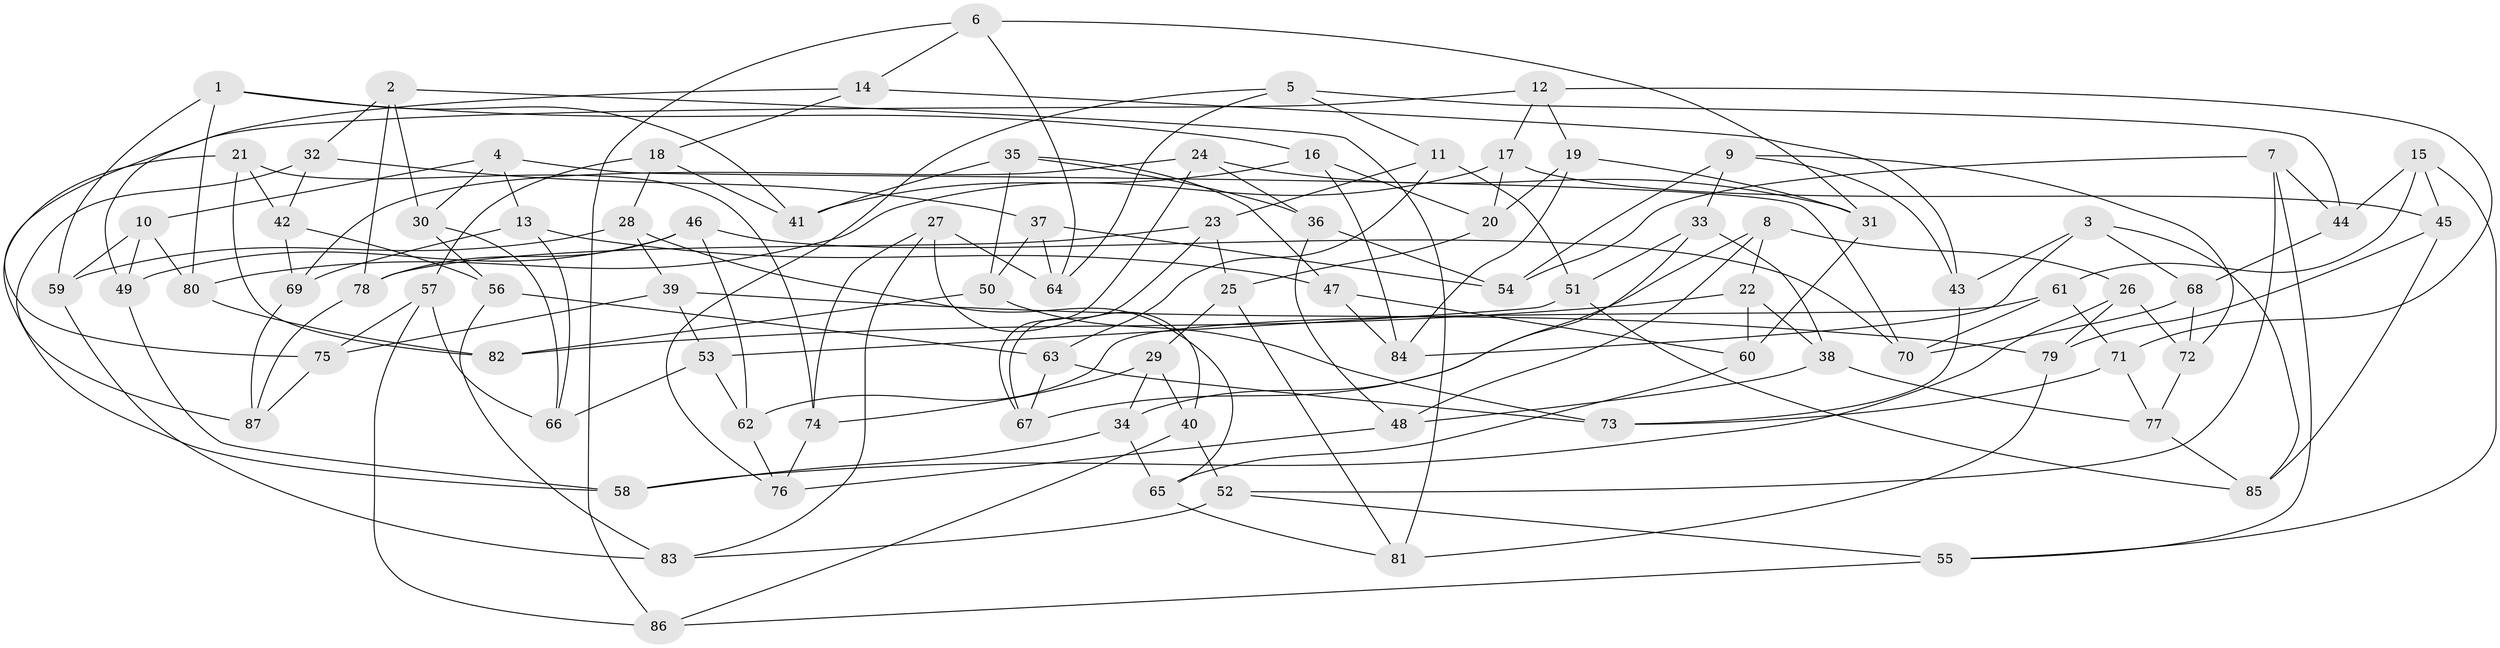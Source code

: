 // Generated by graph-tools (version 1.1) at 2025/16/03/09/25 04:16:20]
// undirected, 87 vertices, 174 edges
graph export_dot {
graph [start="1"]
  node [color=gray90,style=filled];
  1;
  2;
  3;
  4;
  5;
  6;
  7;
  8;
  9;
  10;
  11;
  12;
  13;
  14;
  15;
  16;
  17;
  18;
  19;
  20;
  21;
  22;
  23;
  24;
  25;
  26;
  27;
  28;
  29;
  30;
  31;
  32;
  33;
  34;
  35;
  36;
  37;
  38;
  39;
  40;
  41;
  42;
  43;
  44;
  45;
  46;
  47;
  48;
  49;
  50;
  51;
  52;
  53;
  54;
  55;
  56;
  57;
  58;
  59;
  60;
  61;
  62;
  63;
  64;
  65;
  66;
  67;
  68;
  69;
  70;
  71;
  72;
  73;
  74;
  75;
  76;
  77;
  78;
  79;
  80;
  81;
  82;
  83;
  84;
  85;
  86;
  87;
  1 -- 16;
  1 -- 80;
  1 -- 41;
  1 -- 59;
  2 -- 30;
  2 -- 32;
  2 -- 81;
  2 -- 78;
  3 -- 68;
  3 -- 84;
  3 -- 43;
  3 -- 85;
  4 -- 70;
  4 -- 30;
  4 -- 10;
  4 -- 13;
  5 -- 64;
  5 -- 76;
  5 -- 11;
  5 -- 44;
  6 -- 86;
  6 -- 64;
  6 -- 31;
  6 -- 14;
  7 -- 55;
  7 -- 44;
  7 -- 54;
  7 -- 52;
  8 -- 22;
  8 -- 67;
  8 -- 26;
  8 -- 48;
  9 -- 33;
  9 -- 43;
  9 -- 54;
  9 -- 72;
  10 -- 80;
  10 -- 59;
  10 -- 49;
  11 -- 23;
  11 -- 63;
  11 -- 51;
  12 -- 71;
  12 -- 19;
  12 -- 17;
  12 -- 75;
  13 -- 47;
  13 -- 66;
  13 -- 69;
  14 -- 49;
  14 -- 18;
  14 -- 43;
  15 -- 55;
  15 -- 44;
  15 -- 45;
  15 -- 61;
  16 -- 84;
  16 -- 41;
  16 -- 20;
  17 -- 80;
  17 -- 45;
  17 -- 20;
  18 -- 57;
  18 -- 41;
  18 -- 28;
  19 -- 31;
  19 -- 20;
  19 -- 84;
  20 -- 25;
  21 -- 82;
  21 -- 58;
  21 -- 42;
  21 -- 74;
  22 -- 60;
  22 -- 82;
  22 -- 38;
  23 -- 78;
  23 -- 67;
  23 -- 25;
  24 -- 31;
  24 -- 69;
  24 -- 67;
  24 -- 36;
  25 -- 29;
  25 -- 81;
  26 -- 58;
  26 -- 79;
  26 -- 72;
  27 -- 40;
  27 -- 64;
  27 -- 74;
  27 -- 83;
  28 -- 65;
  28 -- 59;
  28 -- 39;
  29 -- 34;
  29 -- 40;
  29 -- 74;
  30 -- 56;
  30 -- 66;
  31 -- 60;
  32 -- 42;
  32 -- 87;
  32 -- 37;
  33 -- 38;
  33 -- 51;
  33 -- 34;
  34 -- 65;
  34 -- 58;
  35 -- 47;
  35 -- 50;
  35 -- 36;
  35 -- 41;
  36 -- 48;
  36 -- 54;
  37 -- 64;
  37 -- 50;
  37 -- 54;
  38 -- 48;
  38 -- 77;
  39 -- 79;
  39 -- 53;
  39 -- 75;
  40 -- 86;
  40 -- 52;
  42 -- 56;
  42 -- 69;
  43 -- 73;
  44 -- 68;
  45 -- 85;
  45 -- 79;
  46 -- 49;
  46 -- 70;
  46 -- 78;
  46 -- 62;
  47 -- 84;
  47 -- 60;
  48 -- 76;
  49 -- 58;
  50 -- 73;
  50 -- 82;
  51 -- 85;
  51 -- 53;
  52 -- 83;
  52 -- 55;
  53 -- 62;
  53 -- 66;
  55 -- 86;
  56 -- 83;
  56 -- 63;
  57 -- 66;
  57 -- 75;
  57 -- 86;
  59 -- 83;
  60 -- 65;
  61 -- 62;
  61 -- 70;
  61 -- 71;
  62 -- 76;
  63 -- 67;
  63 -- 73;
  65 -- 81;
  68 -- 72;
  68 -- 70;
  69 -- 87;
  71 -- 77;
  71 -- 73;
  72 -- 77;
  74 -- 76;
  75 -- 87;
  77 -- 85;
  78 -- 87;
  79 -- 81;
  80 -- 82;
}
